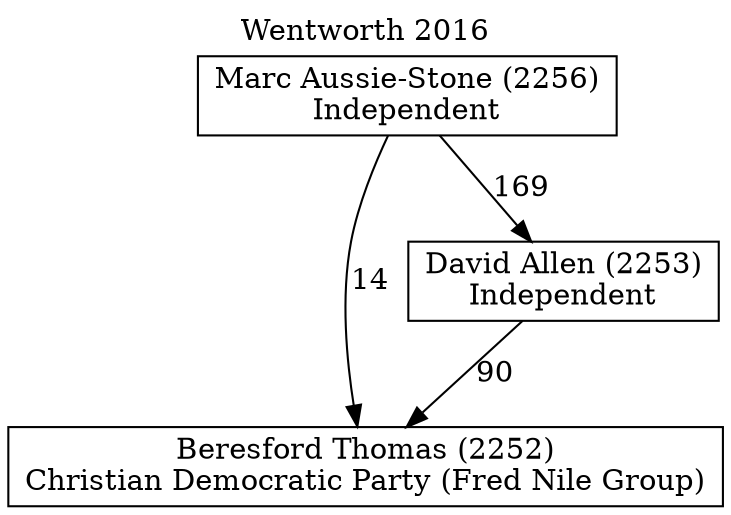 // House preference flow
digraph "Beresford Thomas (2252)_Wentworth_2016" {
	graph [label="Wentworth 2016" labelloc=t mclimit=10]
	node [shape=box]
	"Marc Aussie-Stone (2256)" [label="Marc Aussie-Stone (2256)
Independent"]
	"Beresford Thomas (2252)" [label="Beresford Thomas (2252)
Christian Democratic Party (Fred Nile Group)"]
	"David Allen (2253)" [label="David Allen (2253)
Independent"]
	"Marc Aussie-Stone (2256)" -> "David Allen (2253)" [label=169]
	"David Allen (2253)" -> "Beresford Thomas (2252)" [label=90]
	"Marc Aussie-Stone (2256)" -> "Beresford Thomas (2252)" [label=14]
}
